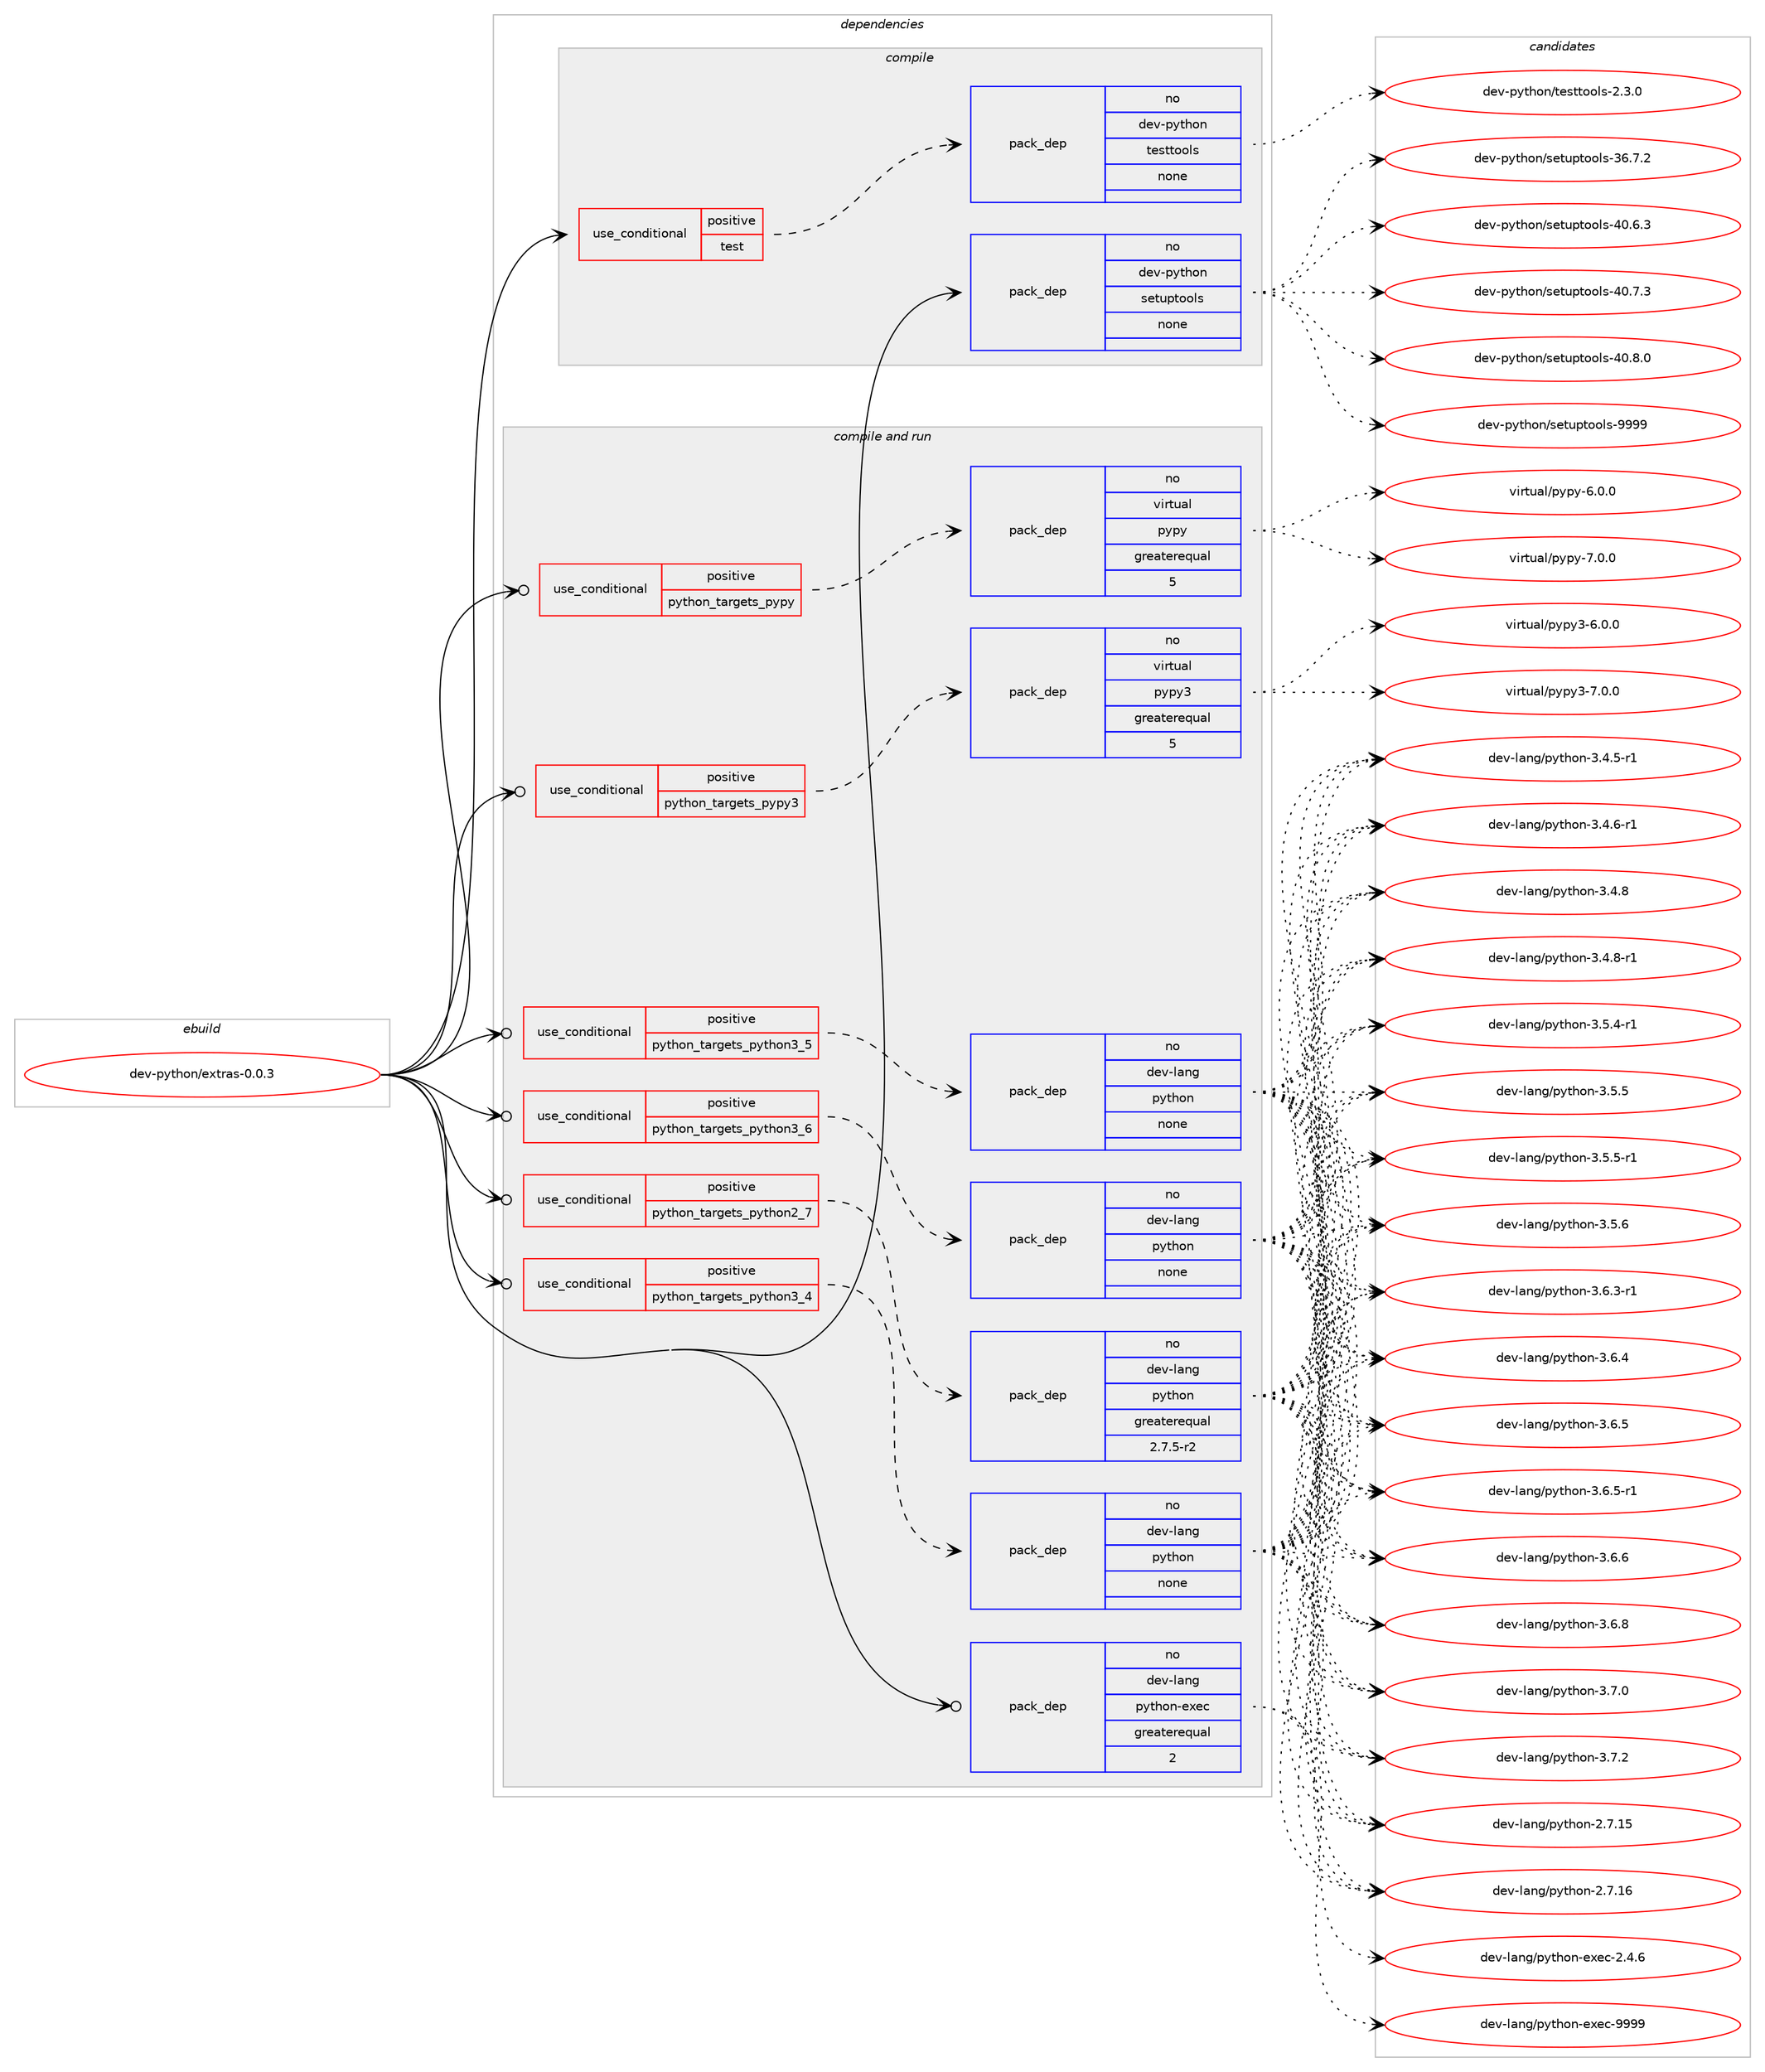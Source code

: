 digraph prolog {

# *************
# Graph options
# *************

newrank=true;
concentrate=true;
compound=true;
graph [rankdir=LR,fontname=Helvetica,fontsize=10,ranksep=1.5];#, ranksep=2.5, nodesep=0.2];
edge  [arrowhead=vee];
node  [fontname=Helvetica,fontsize=10];

# **********
# The ebuild
# **********

subgraph cluster_leftcol {
color=gray;
rank=same;
label=<<i>ebuild</i>>;
id [label="dev-python/extras-0.0.3", color=red, width=4, href="../dev-python/extras-0.0.3.svg"];
}

# ****************
# The dependencies
# ****************

subgraph cluster_midcol {
color=gray;
label=<<i>dependencies</i>>;
subgraph cluster_compile {
fillcolor="#eeeeee";
style=filled;
label=<<i>compile</i>>;
subgraph cond374024 {
dependency1408352 [label=<<TABLE BORDER="0" CELLBORDER="1" CELLSPACING="0" CELLPADDING="4"><TR><TD ROWSPAN="3" CELLPADDING="10">use_conditional</TD></TR><TR><TD>positive</TD></TR><TR><TD>test</TD></TR></TABLE>>, shape=none, color=red];
subgraph pack1011069 {
dependency1408353 [label=<<TABLE BORDER="0" CELLBORDER="1" CELLSPACING="0" CELLPADDING="4" WIDTH="220"><TR><TD ROWSPAN="6" CELLPADDING="30">pack_dep</TD></TR><TR><TD WIDTH="110">no</TD></TR><TR><TD>dev-python</TD></TR><TR><TD>testtools</TD></TR><TR><TD>none</TD></TR><TR><TD></TD></TR></TABLE>>, shape=none, color=blue];
}
dependency1408352:e -> dependency1408353:w [weight=20,style="dashed",arrowhead="vee"];
}
id:e -> dependency1408352:w [weight=20,style="solid",arrowhead="vee"];
subgraph pack1011070 {
dependency1408354 [label=<<TABLE BORDER="0" CELLBORDER="1" CELLSPACING="0" CELLPADDING="4" WIDTH="220"><TR><TD ROWSPAN="6" CELLPADDING="30">pack_dep</TD></TR><TR><TD WIDTH="110">no</TD></TR><TR><TD>dev-python</TD></TR><TR><TD>setuptools</TD></TR><TR><TD>none</TD></TR><TR><TD></TD></TR></TABLE>>, shape=none, color=blue];
}
id:e -> dependency1408354:w [weight=20,style="solid",arrowhead="vee"];
}
subgraph cluster_compileandrun {
fillcolor="#eeeeee";
style=filled;
label=<<i>compile and run</i>>;
subgraph cond374025 {
dependency1408355 [label=<<TABLE BORDER="0" CELLBORDER="1" CELLSPACING="0" CELLPADDING="4"><TR><TD ROWSPAN="3" CELLPADDING="10">use_conditional</TD></TR><TR><TD>positive</TD></TR><TR><TD>python_targets_pypy</TD></TR></TABLE>>, shape=none, color=red];
subgraph pack1011071 {
dependency1408356 [label=<<TABLE BORDER="0" CELLBORDER="1" CELLSPACING="0" CELLPADDING="4" WIDTH="220"><TR><TD ROWSPAN="6" CELLPADDING="30">pack_dep</TD></TR><TR><TD WIDTH="110">no</TD></TR><TR><TD>virtual</TD></TR><TR><TD>pypy</TD></TR><TR><TD>greaterequal</TD></TR><TR><TD>5</TD></TR></TABLE>>, shape=none, color=blue];
}
dependency1408355:e -> dependency1408356:w [weight=20,style="dashed",arrowhead="vee"];
}
id:e -> dependency1408355:w [weight=20,style="solid",arrowhead="odotvee"];
subgraph cond374026 {
dependency1408357 [label=<<TABLE BORDER="0" CELLBORDER="1" CELLSPACING="0" CELLPADDING="4"><TR><TD ROWSPAN="3" CELLPADDING="10">use_conditional</TD></TR><TR><TD>positive</TD></TR><TR><TD>python_targets_pypy3</TD></TR></TABLE>>, shape=none, color=red];
subgraph pack1011072 {
dependency1408358 [label=<<TABLE BORDER="0" CELLBORDER="1" CELLSPACING="0" CELLPADDING="4" WIDTH="220"><TR><TD ROWSPAN="6" CELLPADDING="30">pack_dep</TD></TR><TR><TD WIDTH="110">no</TD></TR><TR><TD>virtual</TD></TR><TR><TD>pypy3</TD></TR><TR><TD>greaterequal</TD></TR><TR><TD>5</TD></TR></TABLE>>, shape=none, color=blue];
}
dependency1408357:e -> dependency1408358:w [weight=20,style="dashed",arrowhead="vee"];
}
id:e -> dependency1408357:w [weight=20,style="solid",arrowhead="odotvee"];
subgraph cond374027 {
dependency1408359 [label=<<TABLE BORDER="0" CELLBORDER="1" CELLSPACING="0" CELLPADDING="4"><TR><TD ROWSPAN="3" CELLPADDING="10">use_conditional</TD></TR><TR><TD>positive</TD></TR><TR><TD>python_targets_python2_7</TD></TR></TABLE>>, shape=none, color=red];
subgraph pack1011073 {
dependency1408360 [label=<<TABLE BORDER="0" CELLBORDER="1" CELLSPACING="0" CELLPADDING="4" WIDTH="220"><TR><TD ROWSPAN="6" CELLPADDING="30">pack_dep</TD></TR><TR><TD WIDTH="110">no</TD></TR><TR><TD>dev-lang</TD></TR><TR><TD>python</TD></TR><TR><TD>greaterequal</TD></TR><TR><TD>2.7.5-r2</TD></TR></TABLE>>, shape=none, color=blue];
}
dependency1408359:e -> dependency1408360:w [weight=20,style="dashed",arrowhead="vee"];
}
id:e -> dependency1408359:w [weight=20,style="solid",arrowhead="odotvee"];
subgraph cond374028 {
dependency1408361 [label=<<TABLE BORDER="0" CELLBORDER="1" CELLSPACING="0" CELLPADDING="4"><TR><TD ROWSPAN="3" CELLPADDING="10">use_conditional</TD></TR><TR><TD>positive</TD></TR><TR><TD>python_targets_python3_4</TD></TR></TABLE>>, shape=none, color=red];
subgraph pack1011074 {
dependency1408362 [label=<<TABLE BORDER="0" CELLBORDER="1" CELLSPACING="0" CELLPADDING="4" WIDTH="220"><TR><TD ROWSPAN="6" CELLPADDING="30">pack_dep</TD></TR><TR><TD WIDTH="110">no</TD></TR><TR><TD>dev-lang</TD></TR><TR><TD>python</TD></TR><TR><TD>none</TD></TR><TR><TD></TD></TR></TABLE>>, shape=none, color=blue];
}
dependency1408361:e -> dependency1408362:w [weight=20,style="dashed",arrowhead="vee"];
}
id:e -> dependency1408361:w [weight=20,style="solid",arrowhead="odotvee"];
subgraph cond374029 {
dependency1408363 [label=<<TABLE BORDER="0" CELLBORDER="1" CELLSPACING="0" CELLPADDING="4"><TR><TD ROWSPAN="3" CELLPADDING="10">use_conditional</TD></TR><TR><TD>positive</TD></TR><TR><TD>python_targets_python3_5</TD></TR></TABLE>>, shape=none, color=red];
subgraph pack1011075 {
dependency1408364 [label=<<TABLE BORDER="0" CELLBORDER="1" CELLSPACING="0" CELLPADDING="4" WIDTH="220"><TR><TD ROWSPAN="6" CELLPADDING="30">pack_dep</TD></TR><TR><TD WIDTH="110">no</TD></TR><TR><TD>dev-lang</TD></TR><TR><TD>python</TD></TR><TR><TD>none</TD></TR><TR><TD></TD></TR></TABLE>>, shape=none, color=blue];
}
dependency1408363:e -> dependency1408364:w [weight=20,style="dashed",arrowhead="vee"];
}
id:e -> dependency1408363:w [weight=20,style="solid",arrowhead="odotvee"];
subgraph cond374030 {
dependency1408365 [label=<<TABLE BORDER="0" CELLBORDER="1" CELLSPACING="0" CELLPADDING="4"><TR><TD ROWSPAN="3" CELLPADDING="10">use_conditional</TD></TR><TR><TD>positive</TD></TR><TR><TD>python_targets_python3_6</TD></TR></TABLE>>, shape=none, color=red];
subgraph pack1011076 {
dependency1408366 [label=<<TABLE BORDER="0" CELLBORDER="1" CELLSPACING="0" CELLPADDING="4" WIDTH="220"><TR><TD ROWSPAN="6" CELLPADDING="30">pack_dep</TD></TR><TR><TD WIDTH="110">no</TD></TR><TR><TD>dev-lang</TD></TR><TR><TD>python</TD></TR><TR><TD>none</TD></TR><TR><TD></TD></TR></TABLE>>, shape=none, color=blue];
}
dependency1408365:e -> dependency1408366:w [weight=20,style="dashed",arrowhead="vee"];
}
id:e -> dependency1408365:w [weight=20,style="solid",arrowhead="odotvee"];
subgraph pack1011077 {
dependency1408367 [label=<<TABLE BORDER="0" CELLBORDER="1" CELLSPACING="0" CELLPADDING="4" WIDTH="220"><TR><TD ROWSPAN="6" CELLPADDING="30">pack_dep</TD></TR><TR><TD WIDTH="110">no</TD></TR><TR><TD>dev-lang</TD></TR><TR><TD>python-exec</TD></TR><TR><TD>greaterequal</TD></TR><TR><TD>2</TD></TR></TABLE>>, shape=none, color=blue];
}
id:e -> dependency1408367:w [weight=20,style="solid",arrowhead="odotvee"];
}
subgraph cluster_run {
fillcolor="#eeeeee";
style=filled;
label=<<i>run</i>>;
}
}

# **************
# The candidates
# **************

subgraph cluster_choices {
rank=same;
color=gray;
label=<<i>candidates</i>>;

subgraph choice1011069 {
color=black;
nodesep=1;
choice1001011184511212111610411111047116101115116116111111108115455046514648 [label="dev-python/testtools-2.3.0", color=red, width=4,href="../dev-python/testtools-2.3.0.svg"];
dependency1408353:e -> choice1001011184511212111610411111047116101115116116111111108115455046514648:w [style=dotted,weight="100"];
}
subgraph choice1011070 {
color=black;
nodesep=1;
choice100101118451121211161041111104711510111611711211611111110811545515446554650 [label="dev-python/setuptools-36.7.2", color=red, width=4,href="../dev-python/setuptools-36.7.2.svg"];
choice100101118451121211161041111104711510111611711211611111110811545524846544651 [label="dev-python/setuptools-40.6.3", color=red, width=4,href="../dev-python/setuptools-40.6.3.svg"];
choice100101118451121211161041111104711510111611711211611111110811545524846554651 [label="dev-python/setuptools-40.7.3", color=red, width=4,href="../dev-python/setuptools-40.7.3.svg"];
choice100101118451121211161041111104711510111611711211611111110811545524846564648 [label="dev-python/setuptools-40.8.0", color=red, width=4,href="../dev-python/setuptools-40.8.0.svg"];
choice10010111845112121116104111110471151011161171121161111111081154557575757 [label="dev-python/setuptools-9999", color=red, width=4,href="../dev-python/setuptools-9999.svg"];
dependency1408354:e -> choice100101118451121211161041111104711510111611711211611111110811545515446554650:w [style=dotted,weight="100"];
dependency1408354:e -> choice100101118451121211161041111104711510111611711211611111110811545524846544651:w [style=dotted,weight="100"];
dependency1408354:e -> choice100101118451121211161041111104711510111611711211611111110811545524846554651:w [style=dotted,weight="100"];
dependency1408354:e -> choice100101118451121211161041111104711510111611711211611111110811545524846564648:w [style=dotted,weight="100"];
dependency1408354:e -> choice10010111845112121116104111110471151011161171121161111111081154557575757:w [style=dotted,weight="100"];
}
subgraph choice1011071 {
color=black;
nodesep=1;
choice1181051141161179710847112121112121455446484648 [label="virtual/pypy-6.0.0", color=red, width=4,href="../virtual/pypy-6.0.0.svg"];
choice1181051141161179710847112121112121455546484648 [label="virtual/pypy-7.0.0", color=red, width=4,href="../virtual/pypy-7.0.0.svg"];
dependency1408356:e -> choice1181051141161179710847112121112121455446484648:w [style=dotted,weight="100"];
dependency1408356:e -> choice1181051141161179710847112121112121455546484648:w [style=dotted,weight="100"];
}
subgraph choice1011072 {
color=black;
nodesep=1;
choice118105114116117971084711212111212151455446484648 [label="virtual/pypy3-6.0.0", color=red, width=4,href="../virtual/pypy3-6.0.0.svg"];
choice118105114116117971084711212111212151455546484648 [label="virtual/pypy3-7.0.0", color=red, width=4,href="../virtual/pypy3-7.0.0.svg"];
dependency1408358:e -> choice118105114116117971084711212111212151455446484648:w [style=dotted,weight="100"];
dependency1408358:e -> choice118105114116117971084711212111212151455546484648:w [style=dotted,weight="100"];
}
subgraph choice1011073 {
color=black;
nodesep=1;
choice10010111845108971101034711212111610411111045504655464953 [label="dev-lang/python-2.7.15", color=red, width=4,href="../dev-lang/python-2.7.15.svg"];
choice10010111845108971101034711212111610411111045504655464954 [label="dev-lang/python-2.7.16", color=red, width=4,href="../dev-lang/python-2.7.16.svg"];
choice1001011184510897110103471121211161041111104551465246534511449 [label="dev-lang/python-3.4.5-r1", color=red, width=4,href="../dev-lang/python-3.4.5-r1.svg"];
choice1001011184510897110103471121211161041111104551465246544511449 [label="dev-lang/python-3.4.6-r1", color=red, width=4,href="../dev-lang/python-3.4.6-r1.svg"];
choice100101118451089711010347112121116104111110455146524656 [label="dev-lang/python-3.4.8", color=red, width=4,href="../dev-lang/python-3.4.8.svg"];
choice1001011184510897110103471121211161041111104551465246564511449 [label="dev-lang/python-3.4.8-r1", color=red, width=4,href="../dev-lang/python-3.4.8-r1.svg"];
choice1001011184510897110103471121211161041111104551465346524511449 [label="dev-lang/python-3.5.4-r1", color=red, width=4,href="../dev-lang/python-3.5.4-r1.svg"];
choice100101118451089711010347112121116104111110455146534653 [label="dev-lang/python-3.5.5", color=red, width=4,href="../dev-lang/python-3.5.5.svg"];
choice1001011184510897110103471121211161041111104551465346534511449 [label="dev-lang/python-3.5.5-r1", color=red, width=4,href="../dev-lang/python-3.5.5-r1.svg"];
choice100101118451089711010347112121116104111110455146534654 [label="dev-lang/python-3.5.6", color=red, width=4,href="../dev-lang/python-3.5.6.svg"];
choice1001011184510897110103471121211161041111104551465446514511449 [label="dev-lang/python-3.6.3-r1", color=red, width=4,href="../dev-lang/python-3.6.3-r1.svg"];
choice100101118451089711010347112121116104111110455146544652 [label="dev-lang/python-3.6.4", color=red, width=4,href="../dev-lang/python-3.6.4.svg"];
choice100101118451089711010347112121116104111110455146544653 [label="dev-lang/python-3.6.5", color=red, width=4,href="../dev-lang/python-3.6.5.svg"];
choice1001011184510897110103471121211161041111104551465446534511449 [label="dev-lang/python-3.6.5-r1", color=red, width=4,href="../dev-lang/python-3.6.5-r1.svg"];
choice100101118451089711010347112121116104111110455146544654 [label="dev-lang/python-3.6.6", color=red, width=4,href="../dev-lang/python-3.6.6.svg"];
choice100101118451089711010347112121116104111110455146544656 [label="dev-lang/python-3.6.8", color=red, width=4,href="../dev-lang/python-3.6.8.svg"];
choice100101118451089711010347112121116104111110455146554648 [label="dev-lang/python-3.7.0", color=red, width=4,href="../dev-lang/python-3.7.0.svg"];
choice100101118451089711010347112121116104111110455146554650 [label="dev-lang/python-3.7.2", color=red, width=4,href="../dev-lang/python-3.7.2.svg"];
dependency1408360:e -> choice10010111845108971101034711212111610411111045504655464953:w [style=dotted,weight="100"];
dependency1408360:e -> choice10010111845108971101034711212111610411111045504655464954:w [style=dotted,weight="100"];
dependency1408360:e -> choice1001011184510897110103471121211161041111104551465246534511449:w [style=dotted,weight="100"];
dependency1408360:e -> choice1001011184510897110103471121211161041111104551465246544511449:w [style=dotted,weight="100"];
dependency1408360:e -> choice100101118451089711010347112121116104111110455146524656:w [style=dotted,weight="100"];
dependency1408360:e -> choice1001011184510897110103471121211161041111104551465246564511449:w [style=dotted,weight="100"];
dependency1408360:e -> choice1001011184510897110103471121211161041111104551465346524511449:w [style=dotted,weight="100"];
dependency1408360:e -> choice100101118451089711010347112121116104111110455146534653:w [style=dotted,weight="100"];
dependency1408360:e -> choice1001011184510897110103471121211161041111104551465346534511449:w [style=dotted,weight="100"];
dependency1408360:e -> choice100101118451089711010347112121116104111110455146534654:w [style=dotted,weight="100"];
dependency1408360:e -> choice1001011184510897110103471121211161041111104551465446514511449:w [style=dotted,weight="100"];
dependency1408360:e -> choice100101118451089711010347112121116104111110455146544652:w [style=dotted,weight="100"];
dependency1408360:e -> choice100101118451089711010347112121116104111110455146544653:w [style=dotted,weight="100"];
dependency1408360:e -> choice1001011184510897110103471121211161041111104551465446534511449:w [style=dotted,weight="100"];
dependency1408360:e -> choice100101118451089711010347112121116104111110455146544654:w [style=dotted,weight="100"];
dependency1408360:e -> choice100101118451089711010347112121116104111110455146544656:w [style=dotted,weight="100"];
dependency1408360:e -> choice100101118451089711010347112121116104111110455146554648:w [style=dotted,weight="100"];
dependency1408360:e -> choice100101118451089711010347112121116104111110455146554650:w [style=dotted,weight="100"];
}
subgraph choice1011074 {
color=black;
nodesep=1;
choice10010111845108971101034711212111610411111045504655464953 [label="dev-lang/python-2.7.15", color=red, width=4,href="../dev-lang/python-2.7.15.svg"];
choice10010111845108971101034711212111610411111045504655464954 [label="dev-lang/python-2.7.16", color=red, width=4,href="../dev-lang/python-2.7.16.svg"];
choice1001011184510897110103471121211161041111104551465246534511449 [label="dev-lang/python-3.4.5-r1", color=red, width=4,href="../dev-lang/python-3.4.5-r1.svg"];
choice1001011184510897110103471121211161041111104551465246544511449 [label="dev-lang/python-3.4.6-r1", color=red, width=4,href="../dev-lang/python-3.4.6-r1.svg"];
choice100101118451089711010347112121116104111110455146524656 [label="dev-lang/python-3.4.8", color=red, width=4,href="../dev-lang/python-3.4.8.svg"];
choice1001011184510897110103471121211161041111104551465246564511449 [label="dev-lang/python-3.4.8-r1", color=red, width=4,href="../dev-lang/python-3.4.8-r1.svg"];
choice1001011184510897110103471121211161041111104551465346524511449 [label="dev-lang/python-3.5.4-r1", color=red, width=4,href="../dev-lang/python-3.5.4-r1.svg"];
choice100101118451089711010347112121116104111110455146534653 [label="dev-lang/python-3.5.5", color=red, width=4,href="../dev-lang/python-3.5.5.svg"];
choice1001011184510897110103471121211161041111104551465346534511449 [label="dev-lang/python-3.5.5-r1", color=red, width=4,href="../dev-lang/python-3.5.5-r1.svg"];
choice100101118451089711010347112121116104111110455146534654 [label="dev-lang/python-3.5.6", color=red, width=4,href="../dev-lang/python-3.5.6.svg"];
choice1001011184510897110103471121211161041111104551465446514511449 [label="dev-lang/python-3.6.3-r1", color=red, width=4,href="../dev-lang/python-3.6.3-r1.svg"];
choice100101118451089711010347112121116104111110455146544652 [label="dev-lang/python-3.6.4", color=red, width=4,href="../dev-lang/python-3.6.4.svg"];
choice100101118451089711010347112121116104111110455146544653 [label="dev-lang/python-3.6.5", color=red, width=4,href="../dev-lang/python-3.6.5.svg"];
choice1001011184510897110103471121211161041111104551465446534511449 [label="dev-lang/python-3.6.5-r1", color=red, width=4,href="../dev-lang/python-3.6.5-r1.svg"];
choice100101118451089711010347112121116104111110455146544654 [label="dev-lang/python-3.6.6", color=red, width=4,href="../dev-lang/python-3.6.6.svg"];
choice100101118451089711010347112121116104111110455146544656 [label="dev-lang/python-3.6.8", color=red, width=4,href="../dev-lang/python-3.6.8.svg"];
choice100101118451089711010347112121116104111110455146554648 [label="dev-lang/python-3.7.0", color=red, width=4,href="../dev-lang/python-3.7.0.svg"];
choice100101118451089711010347112121116104111110455146554650 [label="dev-lang/python-3.7.2", color=red, width=4,href="../dev-lang/python-3.7.2.svg"];
dependency1408362:e -> choice10010111845108971101034711212111610411111045504655464953:w [style=dotted,weight="100"];
dependency1408362:e -> choice10010111845108971101034711212111610411111045504655464954:w [style=dotted,weight="100"];
dependency1408362:e -> choice1001011184510897110103471121211161041111104551465246534511449:w [style=dotted,weight="100"];
dependency1408362:e -> choice1001011184510897110103471121211161041111104551465246544511449:w [style=dotted,weight="100"];
dependency1408362:e -> choice100101118451089711010347112121116104111110455146524656:w [style=dotted,weight="100"];
dependency1408362:e -> choice1001011184510897110103471121211161041111104551465246564511449:w [style=dotted,weight="100"];
dependency1408362:e -> choice1001011184510897110103471121211161041111104551465346524511449:w [style=dotted,weight="100"];
dependency1408362:e -> choice100101118451089711010347112121116104111110455146534653:w [style=dotted,weight="100"];
dependency1408362:e -> choice1001011184510897110103471121211161041111104551465346534511449:w [style=dotted,weight="100"];
dependency1408362:e -> choice100101118451089711010347112121116104111110455146534654:w [style=dotted,weight="100"];
dependency1408362:e -> choice1001011184510897110103471121211161041111104551465446514511449:w [style=dotted,weight="100"];
dependency1408362:e -> choice100101118451089711010347112121116104111110455146544652:w [style=dotted,weight="100"];
dependency1408362:e -> choice100101118451089711010347112121116104111110455146544653:w [style=dotted,weight="100"];
dependency1408362:e -> choice1001011184510897110103471121211161041111104551465446534511449:w [style=dotted,weight="100"];
dependency1408362:e -> choice100101118451089711010347112121116104111110455146544654:w [style=dotted,weight="100"];
dependency1408362:e -> choice100101118451089711010347112121116104111110455146544656:w [style=dotted,weight="100"];
dependency1408362:e -> choice100101118451089711010347112121116104111110455146554648:w [style=dotted,weight="100"];
dependency1408362:e -> choice100101118451089711010347112121116104111110455146554650:w [style=dotted,weight="100"];
}
subgraph choice1011075 {
color=black;
nodesep=1;
choice10010111845108971101034711212111610411111045504655464953 [label="dev-lang/python-2.7.15", color=red, width=4,href="../dev-lang/python-2.7.15.svg"];
choice10010111845108971101034711212111610411111045504655464954 [label="dev-lang/python-2.7.16", color=red, width=4,href="../dev-lang/python-2.7.16.svg"];
choice1001011184510897110103471121211161041111104551465246534511449 [label="dev-lang/python-3.4.5-r1", color=red, width=4,href="../dev-lang/python-3.4.5-r1.svg"];
choice1001011184510897110103471121211161041111104551465246544511449 [label="dev-lang/python-3.4.6-r1", color=red, width=4,href="../dev-lang/python-3.4.6-r1.svg"];
choice100101118451089711010347112121116104111110455146524656 [label="dev-lang/python-3.4.8", color=red, width=4,href="../dev-lang/python-3.4.8.svg"];
choice1001011184510897110103471121211161041111104551465246564511449 [label="dev-lang/python-3.4.8-r1", color=red, width=4,href="../dev-lang/python-3.4.8-r1.svg"];
choice1001011184510897110103471121211161041111104551465346524511449 [label="dev-lang/python-3.5.4-r1", color=red, width=4,href="../dev-lang/python-3.5.4-r1.svg"];
choice100101118451089711010347112121116104111110455146534653 [label="dev-lang/python-3.5.5", color=red, width=4,href="../dev-lang/python-3.5.5.svg"];
choice1001011184510897110103471121211161041111104551465346534511449 [label="dev-lang/python-3.5.5-r1", color=red, width=4,href="../dev-lang/python-3.5.5-r1.svg"];
choice100101118451089711010347112121116104111110455146534654 [label="dev-lang/python-3.5.6", color=red, width=4,href="../dev-lang/python-3.5.6.svg"];
choice1001011184510897110103471121211161041111104551465446514511449 [label="dev-lang/python-3.6.3-r1", color=red, width=4,href="../dev-lang/python-3.6.3-r1.svg"];
choice100101118451089711010347112121116104111110455146544652 [label="dev-lang/python-3.6.4", color=red, width=4,href="../dev-lang/python-3.6.4.svg"];
choice100101118451089711010347112121116104111110455146544653 [label="dev-lang/python-3.6.5", color=red, width=4,href="../dev-lang/python-3.6.5.svg"];
choice1001011184510897110103471121211161041111104551465446534511449 [label="dev-lang/python-3.6.5-r1", color=red, width=4,href="../dev-lang/python-3.6.5-r1.svg"];
choice100101118451089711010347112121116104111110455146544654 [label="dev-lang/python-3.6.6", color=red, width=4,href="../dev-lang/python-3.6.6.svg"];
choice100101118451089711010347112121116104111110455146544656 [label="dev-lang/python-3.6.8", color=red, width=4,href="../dev-lang/python-3.6.8.svg"];
choice100101118451089711010347112121116104111110455146554648 [label="dev-lang/python-3.7.0", color=red, width=4,href="../dev-lang/python-3.7.0.svg"];
choice100101118451089711010347112121116104111110455146554650 [label="dev-lang/python-3.7.2", color=red, width=4,href="../dev-lang/python-3.7.2.svg"];
dependency1408364:e -> choice10010111845108971101034711212111610411111045504655464953:w [style=dotted,weight="100"];
dependency1408364:e -> choice10010111845108971101034711212111610411111045504655464954:w [style=dotted,weight="100"];
dependency1408364:e -> choice1001011184510897110103471121211161041111104551465246534511449:w [style=dotted,weight="100"];
dependency1408364:e -> choice1001011184510897110103471121211161041111104551465246544511449:w [style=dotted,weight="100"];
dependency1408364:e -> choice100101118451089711010347112121116104111110455146524656:w [style=dotted,weight="100"];
dependency1408364:e -> choice1001011184510897110103471121211161041111104551465246564511449:w [style=dotted,weight="100"];
dependency1408364:e -> choice1001011184510897110103471121211161041111104551465346524511449:w [style=dotted,weight="100"];
dependency1408364:e -> choice100101118451089711010347112121116104111110455146534653:w [style=dotted,weight="100"];
dependency1408364:e -> choice1001011184510897110103471121211161041111104551465346534511449:w [style=dotted,weight="100"];
dependency1408364:e -> choice100101118451089711010347112121116104111110455146534654:w [style=dotted,weight="100"];
dependency1408364:e -> choice1001011184510897110103471121211161041111104551465446514511449:w [style=dotted,weight="100"];
dependency1408364:e -> choice100101118451089711010347112121116104111110455146544652:w [style=dotted,weight="100"];
dependency1408364:e -> choice100101118451089711010347112121116104111110455146544653:w [style=dotted,weight="100"];
dependency1408364:e -> choice1001011184510897110103471121211161041111104551465446534511449:w [style=dotted,weight="100"];
dependency1408364:e -> choice100101118451089711010347112121116104111110455146544654:w [style=dotted,weight="100"];
dependency1408364:e -> choice100101118451089711010347112121116104111110455146544656:w [style=dotted,weight="100"];
dependency1408364:e -> choice100101118451089711010347112121116104111110455146554648:w [style=dotted,weight="100"];
dependency1408364:e -> choice100101118451089711010347112121116104111110455146554650:w [style=dotted,weight="100"];
}
subgraph choice1011076 {
color=black;
nodesep=1;
choice10010111845108971101034711212111610411111045504655464953 [label="dev-lang/python-2.7.15", color=red, width=4,href="../dev-lang/python-2.7.15.svg"];
choice10010111845108971101034711212111610411111045504655464954 [label="dev-lang/python-2.7.16", color=red, width=4,href="../dev-lang/python-2.7.16.svg"];
choice1001011184510897110103471121211161041111104551465246534511449 [label="dev-lang/python-3.4.5-r1", color=red, width=4,href="../dev-lang/python-3.4.5-r1.svg"];
choice1001011184510897110103471121211161041111104551465246544511449 [label="dev-lang/python-3.4.6-r1", color=red, width=4,href="../dev-lang/python-3.4.6-r1.svg"];
choice100101118451089711010347112121116104111110455146524656 [label="dev-lang/python-3.4.8", color=red, width=4,href="../dev-lang/python-3.4.8.svg"];
choice1001011184510897110103471121211161041111104551465246564511449 [label="dev-lang/python-3.4.8-r1", color=red, width=4,href="../dev-lang/python-3.4.8-r1.svg"];
choice1001011184510897110103471121211161041111104551465346524511449 [label="dev-lang/python-3.5.4-r1", color=red, width=4,href="../dev-lang/python-3.5.4-r1.svg"];
choice100101118451089711010347112121116104111110455146534653 [label="dev-lang/python-3.5.5", color=red, width=4,href="../dev-lang/python-3.5.5.svg"];
choice1001011184510897110103471121211161041111104551465346534511449 [label="dev-lang/python-3.5.5-r1", color=red, width=4,href="../dev-lang/python-3.5.5-r1.svg"];
choice100101118451089711010347112121116104111110455146534654 [label="dev-lang/python-3.5.6", color=red, width=4,href="../dev-lang/python-3.5.6.svg"];
choice1001011184510897110103471121211161041111104551465446514511449 [label="dev-lang/python-3.6.3-r1", color=red, width=4,href="../dev-lang/python-3.6.3-r1.svg"];
choice100101118451089711010347112121116104111110455146544652 [label="dev-lang/python-3.6.4", color=red, width=4,href="../dev-lang/python-3.6.4.svg"];
choice100101118451089711010347112121116104111110455146544653 [label="dev-lang/python-3.6.5", color=red, width=4,href="../dev-lang/python-3.6.5.svg"];
choice1001011184510897110103471121211161041111104551465446534511449 [label="dev-lang/python-3.6.5-r1", color=red, width=4,href="../dev-lang/python-3.6.5-r1.svg"];
choice100101118451089711010347112121116104111110455146544654 [label="dev-lang/python-3.6.6", color=red, width=4,href="../dev-lang/python-3.6.6.svg"];
choice100101118451089711010347112121116104111110455146544656 [label="dev-lang/python-3.6.8", color=red, width=4,href="../dev-lang/python-3.6.8.svg"];
choice100101118451089711010347112121116104111110455146554648 [label="dev-lang/python-3.7.0", color=red, width=4,href="../dev-lang/python-3.7.0.svg"];
choice100101118451089711010347112121116104111110455146554650 [label="dev-lang/python-3.7.2", color=red, width=4,href="../dev-lang/python-3.7.2.svg"];
dependency1408366:e -> choice10010111845108971101034711212111610411111045504655464953:w [style=dotted,weight="100"];
dependency1408366:e -> choice10010111845108971101034711212111610411111045504655464954:w [style=dotted,weight="100"];
dependency1408366:e -> choice1001011184510897110103471121211161041111104551465246534511449:w [style=dotted,weight="100"];
dependency1408366:e -> choice1001011184510897110103471121211161041111104551465246544511449:w [style=dotted,weight="100"];
dependency1408366:e -> choice100101118451089711010347112121116104111110455146524656:w [style=dotted,weight="100"];
dependency1408366:e -> choice1001011184510897110103471121211161041111104551465246564511449:w [style=dotted,weight="100"];
dependency1408366:e -> choice1001011184510897110103471121211161041111104551465346524511449:w [style=dotted,weight="100"];
dependency1408366:e -> choice100101118451089711010347112121116104111110455146534653:w [style=dotted,weight="100"];
dependency1408366:e -> choice1001011184510897110103471121211161041111104551465346534511449:w [style=dotted,weight="100"];
dependency1408366:e -> choice100101118451089711010347112121116104111110455146534654:w [style=dotted,weight="100"];
dependency1408366:e -> choice1001011184510897110103471121211161041111104551465446514511449:w [style=dotted,weight="100"];
dependency1408366:e -> choice100101118451089711010347112121116104111110455146544652:w [style=dotted,weight="100"];
dependency1408366:e -> choice100101118451089711010347112121116104111110455146544653:w [style=dotted,weight="100"];
dependency1408366:e -> choice1001011184510897110103471121211161041111104551465446534511449:w [style=dotted,weight="100"];
dependency1408366:e -> choice100101118451089711010347112121116104111110455146544654:w [style=dotted,weight="100"];
dependency1408366:e -> choice100101118451089711010347112121116104111110455146544656:w [style=dotted,weight="100"];
dependency1408366:e -> choice100101118451089711010347112121116104111110455146554648:w [style=dotted,weight="100"];
dependency1408366:e -> choice100101118451089711010347112121116104111110455146554650:w [style=dotted,weight="100"];
}
subgraph choice1011077 {
color=black;
nodesep=1;
choice1001011184510897110103471121211161041111104510112010199455046524654 [label="dev-lang/python-exec-2.4.6", color=red, width=4,href="../dev-lang/python-exec-2.4.6.svg"];
choice10010111845108971101034711212111610411111045101120101994557575757 [label="dev-lang/python-exec-9999", color=red, width=4,href="../dev-lang/python-exec-9999.svg"];
dependency1408367:e -> choice1001011184510897110103471121211161041111104510112010199455046524654:w [style=dotted,weight="100"];
dependency1408367:e -> choice10010111845108971101034711212111610411111045101120101994557575757:w [style=dotted,weight="100"];
}
}

}
